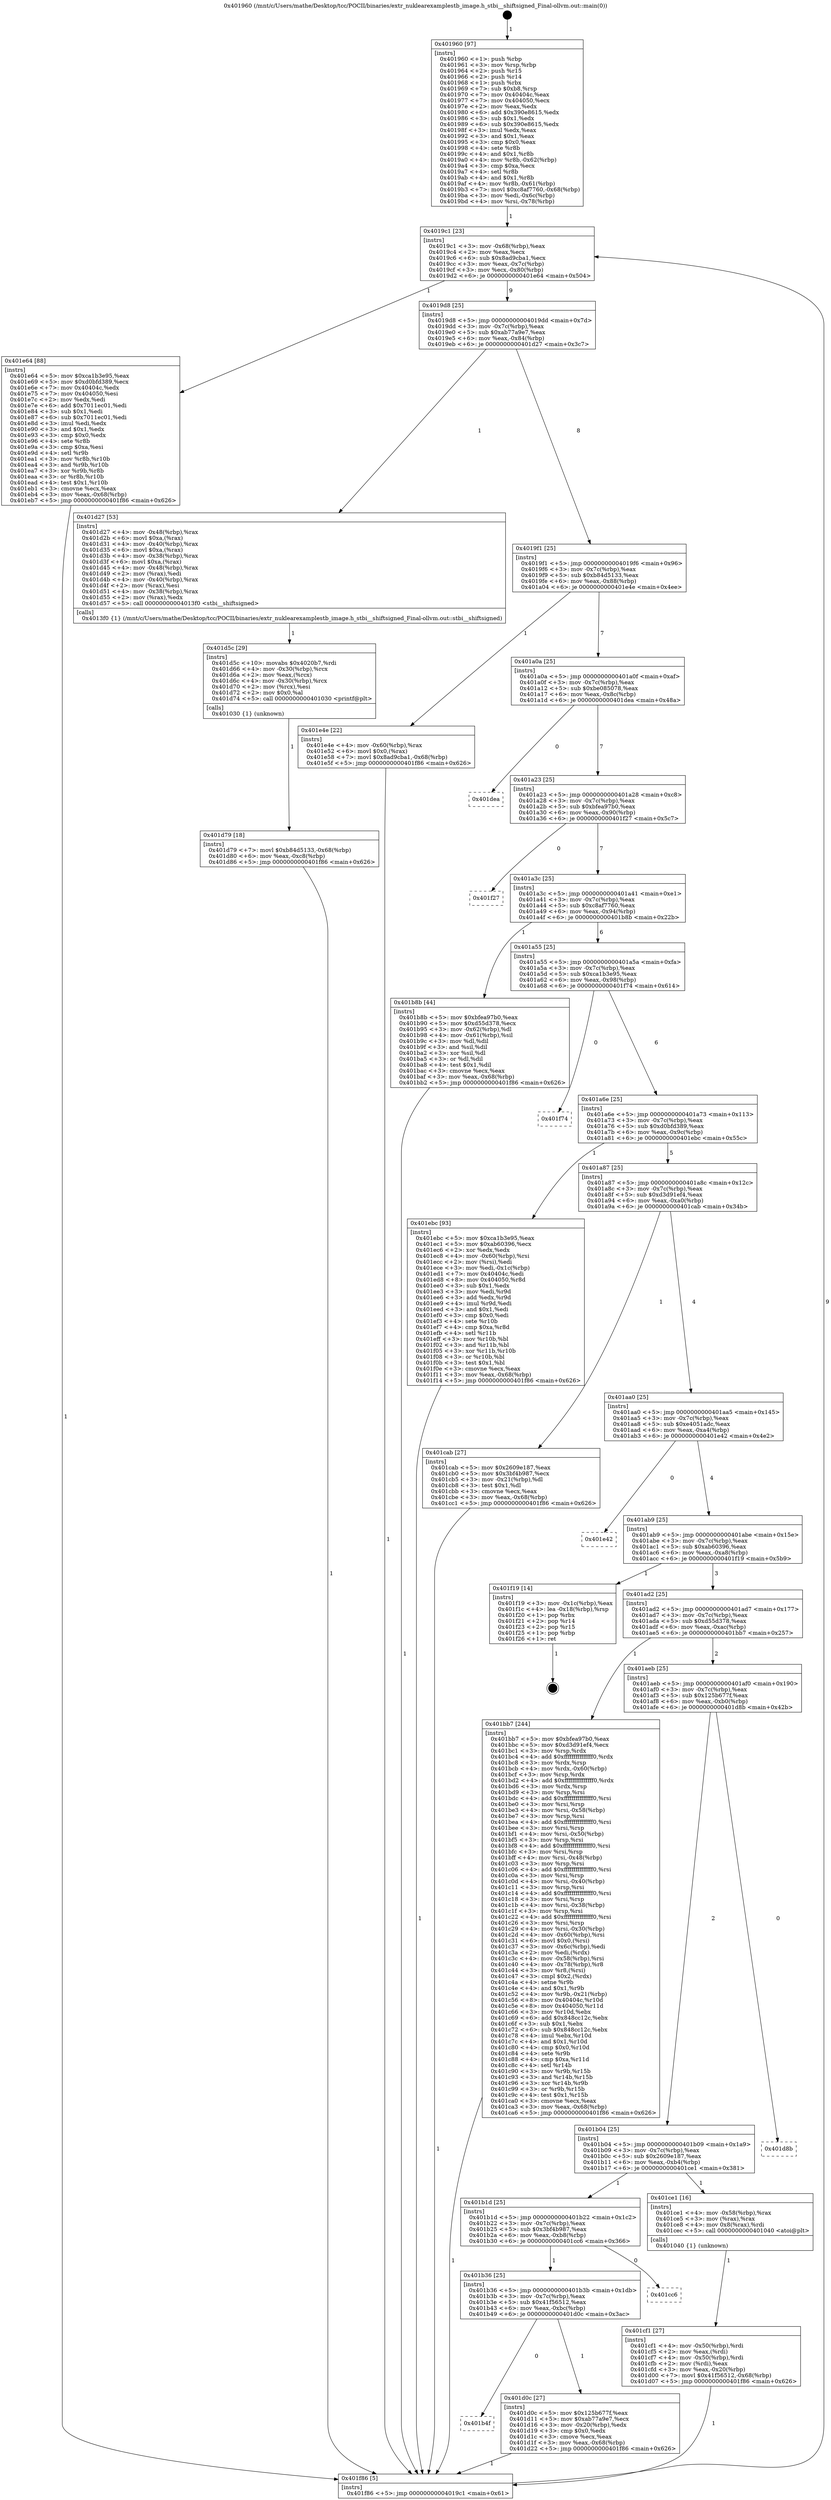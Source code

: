 digraph "0x401960" {
  label = "0x401960 (/mnt/c/Users/mathe/Desktop/tcc/POCII/binaries/extr_nuklearexamplestb_image.h_stbi__shiftsigned_Final-ollvm.out::main(0))"
  labelloc = "t"
  node[shape=record]

  Entry [label="",width=0.3,height=0.3,shape=circle,fillcolor=black,style=filled]
  "0x4019c1" [label="{
     0x4019c1 [23]\l
     | [instrs]\l
     &nbsp;&nbsp;0x4019c1 \<+3\>: mov -0x68(%rbp),%eax\l
     &nbsp;&nbsp;0x4019c4 \<+2\>: mov %eax,%ecx\l
     &nbsp;&nbsp;0x4019c6 \<+6\>: sub $0x8ad9cba1,%ecx\l
     &nbsp;&nbsp;0x4019cc \<+3\>: mov %eax,-0x7c(%rbp)\l
     &nbsp;&nbsp;0x4019cf \<+3\>: mov %ecx,-0x80(%rbp)\l
     &nbsp;&nbsp;0x4019d2 \<+6\>: je 0000000000401e64 \<main+0x504\>\l
  }"]
  "0x401e64" [label="{
     0x401e64 [88]\l
     | [instrs]\l
     &nbsp;&nbsp;0x401e64 \<+5\>: mov $0xca1b3e95,%eax\l
     &nbsp;&nbsp;0x401e69 \<+5\>: mov $0xd0bfd389,%ecx\l
     &nbsp;&nbsp;0x401e6e \<+7\>: mov 0x40404c,%edx\l
     &nbsp;&nbsp;0x401e75 \<+7\>: mov 0x404050,%esi\l
     &nbsp;&nbsp;0x401e7c \<+2\>: mov %edx,%edi\l
     &nbsp;&nbsp;0x401e7e \<+6\>: add $0x7011ec01,%edi\l
     &nbsp;&nbsp;0x401e84 \<+3\>: sub $0x1,%edi\l
     &nbsp;&nbsp;0x401e87 \<+6\>: sub $0x7011ec01,%edi\l
     &nbsp;&nbsp;0x401e8d \<+3\>: imul %edi,%edx\l
     &nbsp;&nbsp;0x401e90 \<+3\>: and $0x1,%edx\l
     &nbsp;&nbsp;0x401e93 \<+3\>: cmp $0x0,%edx\l
     &nbsp;&nbsp;0x401e96 \<+4\>: sete %r8b\l
     &nbsp;&nbsp;0x401e9a \<+3\>: cmp $0xa,%esi\l
     &nbsp;&nbsp;0x401e9d \<+4\>: setl %r9b\l
     &nbsp;&nbsp;0x401ea1 \<+3\>: mov %r8b,%r10b\l
     &nbsp;&nbsp;0x401ea4 \<+3\>: and %r9b,%r10b\l
     &nbsp;&nbsp;0x401ea7 \<+3\>: xor %r9b,%r8b\l
     &nbsp;&nbsp;0x401eaa \<+3\>: or %r8b,%r10b\l
     &nbsp;&nbsp;0x401ead \<+4\>: test $0x1,%r10b\l
     &nbsp;&nbsp;0x401eb1 \<+3\>: cmovne %ecx,%eax\l
     &nbsp;&nbsp;0x401eb4 \<+3\>: mov %eax,-0x68(%rbp)\l
     &nbsp;&nbsp;0x401eb7 \<+5\>: jmp 0000000000401f86 \<main+0x626\>\l
  }"]
  "0x4019d8" [label="{
     0x4019d8 [25]\l
     | [instrs]\l
     &nbsp;&nbsp;0x4019d8 \<+5\>: jmp 00000000004019dd \<main+0x7d\>\l
     &nbsp;&nbsp;0x4019dd \<+3\>: mov -0x7c(%rbp),%eax\l
     &nbsp;&nbsp;0x4019e0 \<+5\>: sub $0xab77a9e7,%eax\l
     &nbsp;&nbsp;0x4019e5 \<+6\>: mov %eax,-0x84(%rbp)\l
     &nbsp;&nbsp;0x4019eb \<+6\>: je 0000000000401d27 \<main+0x3c7\>\l
  }"]
  Exit [label="",width=0.3,height=0.3,shape=circle,fillcolor=black,style=filled,peripheries=2]
  "0x401d27" [label="{
     0x401d27 [53]\l
     | [instrs]\l
     &nbsp;&nbsp;0x401d27 \<+4\>: mov -0x48(%rbp),%rax\l
     &nbsp;&nbsp;0x401d2b \<+6\>: movl $0xa,(%rax)\l
     &nbsp;&nbsp;0x401d31 \<+4\>: mov -0x40(%rbp),%rax\l
     &nbsp;&nbsp;0x401d35 \<+6\>: movl $0xa,(%rax)\l
     &nbsp;&nbsp;0x401d3b \<+4\>: mov -0x38(%rbp),%rax\l
     &nbsp;&nbsp;0x401d3f \<+6\>: movl $0xa,(%rax)\l
     &nbsp;&nbsp;0x401d45 \<+4\>: mov -0x48(%rbp),%rax\l
     &nbsp;&nbsp;0x401d49 \<+2\>: mov (%rax),%edi\l
     &nbsp;&nbsp;0x401d4b \<+4\>: mov -0x40(%rbp),%rax\l
     &nbsp;&nbsp;0x401d4f \<+2\>: mov (%rax),%esi\l
     &nbsp;&nbsp;0x401d51 \<+4\>: mov -0x38(%rbp),%rax\l
     &nbsp;&nbsp;0x401d55 \<+2\>: mov (%rax),%edx\l
     &nbsp;&nbsp;0x401d57 \<+5\>: call 00000000004013f0 \<stbi__shiftsigned\>\l
     | [calls]\l
     &nbsp;&nbsp;0x4013f0 \{1\} (/mnt/c/Users/mathe/Desktop/tcc/POCII/binaries/extr_nuklearexamplestb_image.h_stbi__shiftsigned_Final-ollvm.out::stbi__shiftsigned)\l
  }"]
  "0x4019f1" [label="{
     0x4019f1 [25]\l
     | [instrs]\l
     &nbsp;&nbsp;0x4019f1 \<+5\>: jmp 00000000004019f6 \<main+0x96\>\l
     &nbsp;&nbsp;0x4019f6 \<+3\>: mov -0x7c(%rbp),%eax\l
     &nbsp;&nbsp;0x4019f9 \<+5\>: sub $0xb84d5133,%eax\l
     &nbsp;&nbsp;0x4019fe \<+6\>: mov %eax,-0x88(%rbp)\l
     &nbsp;&nbsp;0x401a04 \<+6\>: je 0000000000401e4e \<main+0x4ee\>\l
  }"]
  "0x401d79" [label="{
     0x401d79 [18]\l
     | [instrs]\l
     &nbsp;&nbsp;0x401d79 \<+7\>: movl $0xb84d5133,-0x68(%rbp)\l
     &nbsp;&nbsp;0x401d80 \<+6\>: mov %eax,-0xc8(%rbp)\l
     &nbsp;&nbsp;0x401d86 \<+5\>: jmp 0000000000401f86 \<main+0x626\>\l
  }"]
  "0x401e4e" [label="{
     0x401e4e [22]\l
     | [instrs]\l
     &nbsp;&nbsp;0x401e4e \<+4\>: mov -0x60(%rbp),%rax\l
     &nbsp;&nbsp;0x401e52 \<+6\>: movl $0x0,(%rax)\l
     &nbsp;&nbsp;0x401e58 \<+7\>: movl $0x8ad9cba1,-0x68(%rbp)\l
     &nbsp;&nbsp;0x401e5f \<+5\>: jmp 0000000000401f86 \<main+0x626\>\l
  }"]
  "0x401a0a" [label="{
     0x401a0a [25]\l
     | [instrs]\l
     &nbsp;&nbsp;0x401a0a \<+5\>: jmp 0000000000401a0f \<main+0xaf\>\l
     &nbsp;&nbsp;0x401a0f \<+3\>: mov -0x7c(%rbp),%eax\l
     &nbsp;&nbsp;0x401a12 \<+5\>: sub $0xbe085078,%eax\l
     &nbsp;&nbsp;0x401a17 \<+6\>: mov %eax,-0x8c(%rbp)\l
     &nbsp;&nbsp;0x401a1d \<+6\>: je 0000000000401dea \<main+0x48a\>\l
  }"]
  "0x401d5c" [label="{
     0x401d5c [29]\l
     | [instrs]\l
     &nbsp;&nbsp;0x401d5c \<+10\>: movabs $0x4020b7,%rdi\l
     &nbsp;&nbsp;0x401d66 \<+4\>: mov -0x30(%rbp),%rcx\l
     &nbsp;&nbsp;0x401d6a \<+2\>: mov %eax,(%rcx)\l
     &nbsp;&nbsp;0x401d6c \<+4\>: mov -0x30(%rbp),%rcx\l
     &nbsp;&nbsp;0x401d70 \<+2\>: mov (%rcx),%esi\l
     &nbsp;&nbsp;0x401d72 \<+2\>: mov $0x0,%al\l
     &nbsp;&nbsp;0x401d74 \<+5\>: call 0000000000401030 \<printf@plt\>\l
     | [calls]\l
     &nbsp;&nbsp;0x401030 \{1\} (unknown)\l
  }"]
  "0x401dea" [label="{
     0x401dea\l
  }", style=dashed]
  "0x401a23" [label="{
     0x401a23 [25]\l
     | [instrs]\l
     &nbsp;&nbsp;0x401a23 \<+5\>: jmp 0000000000401a28 \<main+0xc8\>\l
     &nbsp;&nbsp;0x401a28 \<+3\>: mov -0x7c(%rbp),%eax\l
     &nbsp;&nbsp;0x401a2b \<+5\>: sub $0xbfea97b0,%eax\l
     &nbsp;&nbsp;0x401a30 \<+6\>: mov %eax,-0x90(%rbp)\l
     &nbsp;&nbsp;0x401a36 \<+6\>: je 0000000000401f27 \<main+0x5c7\>\l
  }"]
  "0x401b4f" [label="{
     0x401b4f\l
  }", style=dashed]
  "0x401f27" [label="{
     0x401f27\l
  }", style=dashed]
  "0x401a3c" [label="{
     0x401a3c [25]\l
     | [instrs]\l
     &nbsp;&nbsp;0x401a3c \<+5\>: jmp 0000000000401a41 \<main+0xe1\>\l
     &nbsp;&nbsp;0x401a41 \<+3\>: mov -0x7c(%rbp),%eax\l
     &nbsp;&nbsp;0x401a44 \<+5\>: sub $0xc8af7760,%eax\l
     &nbsp;&nbsp;0x401a49 \<+6\>: mov %eax,-0x94(%rbp)\l
     &nbsp;&nbsp;0x401a4f \<+6\>: je 0000000000401b8b \<main+0x22b\>\l
  }"]
  "0x401d0c" [label="{
     0x401d0c [27]\l
     | [instrs]\l
     &nbsp;&nbsp;0x401d0c \<+5\>: mov $0x125b677f,%eax\l
     &nbsp;&nbsp;0x401d11 \<+5\>: mov $0xab77a9e7,%ecx\l
     &nbsp;&nbsp;0x401d16 \<+3\>: mov -0x20(%rbp),%edx\l
     &nbsp;&nbsp;0x401d19 \<+3\>: cmp $0x0,%edx\l
     &nbsp;&nbsp;0x401d1c \<+3\>: cmove %ecx,%eax\l
     &nbsp;&nbsp;0x401d1f \<+3\>: mov %eax,-0x68(%rbp)\l
     &nbsp;&nbsp;0x401d22 \<+5\>: jmp 0000000000401f86 \<main+0x626\>\l
  }"]
  "0x401b8b" [label="{
     0x401b8b [44]\l
     | [instrs]\l
     &nbsp;&nbsp;0x401b8b \<+5\>: mov $0xbfea97b0,%eax\l
     &nbsp;&nbsp;0x401b90 \<+5\>: mov $0xd55d378,%ecx\l
     &nbsp;&nbsp;0x401b95 \<+3\>: mov -0x62(%rbp),%dl\l
     &nbsp;&nbsp;0x401b98 \<+4\>: mov -0x61(%rbp),%sil\l
     &nbsp;&nbsp;0x401b9c \<+3\>: mov %dl,%dil\l
     &nbsp;&nbsp;0x401b9f \<+3\>: and %sil,%dil\l
     &nbsp;&nbsp;0x401ba2 \<+3\>: xor %sil,%dl\l
     &nbsp;&nbsp;0x401ba5 \<+3\>: or %dl,%dil\l
     &nbsp;&nbsp;0x401ba8 \<+4\>: test $0x1,%dil\l
     &nbsp;&nbsp;0x401bac \<+3\>: cmovne %ecx,%eax\l
     &nbsp;&nbsp;0x401baf \<+3\>: mov %eax,-0x68(%rbp)\l
     &nbsp;&nbsp;0x401bb2 \<+5\>: jmp 0000000000401f86 \<main+0x626\>\l
  }"]
  "0x401a55" [label="{
     0x401a55 [25]\l
     | [instrs]\l
     &nbsp;&nbsp;0x401a55 \<+5\>: jmp 0000000000401a5a \<main+0xfa\>\l
     &nbsp;&nbsp;0x401a5a \<+3\>: mov -0x7c(%rbp),%eax\l
     &nbsp;&nbsp;0x401a5d \<+5\>: sub $0xca1b3e95,%eax\l
     &nbsp;&nbsp;0x401a62 \<+6\>: mov %eax,-0x98(%rbp)\l
     &nbsp;&nbsp;0x401a68 \<+6\>: je 0000000000401f74 \<main+0x614\>\l
  }"]
  "0x401f86" [label="{
     0x401f86 [5]\l
     | [instrs]\l
     &nbsp;&nbsp;0x401f86 \<+5\>: jmp 00000000004019c1 \<main+0x61\>\l
  }"]
  "0x401960" [label="{
     0x401960 [97]\l
     | [instrs]\l
     &nbsp;&nbsp;0x401960 \<+1\>: push %rbp\l
     &nbsp;&nbsp;0x401961 \<+3\>: mov %rsp,%rbp\l
     &nbsp;&nbsp;0x401964 \<+2\>: push %r15\l
     &nbsp;&nbsp;0x401966 \<+2\>: push %r14\l
     &nbsp;&nbsp;0x401968 \<+1\>: push %rbx\l
     &nbsp;&nbsp;0x401969 \<+7\>: sub $0xb8,%rsp\l
     &nbsp;&nbsp;0x401970 \<+7\>: mov 0x40404c,%eax\l
     &nbsp;&nbsp;0x401977 \<+7\>: mov 0x404050,%ecx\l
     &nbsp;&nbsp;0x40197e \<+2\>: mov %eax,%edx\l
     &nbsp;&nbsp;0x401980 \<+6\>: add $0x390e8615,%edx\l
     &nbsp;&nbsp;0x401986 \<+3\>: sub $0x1,%edx\l
     &nbsp;&nbsp;0x401989 \<+6\>: sub $0x390e8615,%edx\l
     &nbsp;&nbsp;0x40198f \<+3\>: imul %edx,%eax\l
     &nbsp;&nbsp;0x401992 \<+3\>: and $0x1,%eax\l
     &nbsp;&nbsp;0x401995 \<+3\>: cmp $0x0,%eax\l
     &nbsp;&nbsp;0x401998 \<+4\>: sete %r8b\l
     &nbsp;&nbsp;0x40199c \<+4\>: and $0x1,%r8b\l
     &nbsp;&nbsp;0x4019a0 \<+4\>: mov %r8b,-0x62(%rbp)\l
     &nbsp;&nbsp;0x4019a4 \<+3\>: cmp $0xa,%ecx\l
     &nbsp;&nbsp;0x4019a7 \<+4\>: setl %r8b\l
     &nbsp;&nbsp;0x4019ab \<+4\>: and $0x1,%r8b\l
     &nbsp;&nbsp;0x4019af \<+4\>: mov %r8b,-0x61(%rbp)\l
     &nbsp;&nbsp;0x4019b3 \<+7\>: movl $0xc8af7760,-0x68(%rbp)\l
     &nbsp;&nbsp;0x4019ba \<+3\>: mov %edi,-0x6c(%rbp)\l
     &nbsp;&nbsp;0x4019bd \<+4\>: mov %rsi,-0x78(%rbp)\l
  }"]
  "0x401b36" [label="{
     0x401b36 [25]\l
     | [instrs]\l
     &nbsp;&nbsp;0x401b36 \<+5\>: jmp 0000000000401b3b \<main+0x1db\>\l
     &nbsp;&nbsp;0x401b3b \<+3\>: mov -0x7c(%rbp),%eax\l
     &nbsp;&nbsp;0x401b3e \<+5\>: sub $0x41f56512,%eax\l
     &nbsp;&nbsp;0x401b43 \<+6\>: mov %eax,-0xbc(%rbp)\l
     &nbsp;&nbsp;0x401b49 \<+6\>: je 0000000000401d0c \<main+0x3ac\>\l
  }"]
  "0x401f74" [label="{
     0x401f74\l
  }", style=dashed]
  "0x401a6e" [label="{
     0x401a6e [25]\l
     | [instrs]\l
     &nbsp;&nbsp;0x401a6e \<+5\>: jmp 0000000000401a73 \<main+0x113\>\l
     &nbsp;&nbsp;0x401a73 \<+3\>: mov -0x7c(%rbp),%eax\l
     &nbsp;&nbsp;0x401a76 \<+5\>: sub $0xd0bfd389,%eax\l
     &nbsp;&nbsp;0x401a7b \<+6\>: mov %eax,-0x9c(%rbp)\l
     &nbsp;&nbsp;0x401a81 \<+6\>: je 0000000000401ebc \<main+0x55c\>\l
  }"]
  "0x401cc6" [label="{
     0x401cc6\l
  }", style=dashed]
  "0x401ebc" [label="{
     0x401ebc [93]\l
     | [instrs]\l
     &nbsp;&nbsp;0x401ebc \<+5\>: mov $0xca1b3e95,%eax\l
     &nbsp;&nbsp;0x401ec1 \<+5\>: mov $0xab60396,%ecx\l
     &nbsp;&nbsp;0x401ec6 \<+2\>: xor %edx,%edx\l
     &nbsp;&nbsp;0x401ec8 \<+4\>: mov -0x60(%rbp),%rsi\l
     &nbsp;&nbsp;0x401ecc \<+2\>: mov (%rsi),%edi\l
     &nbsp;&nbsp;0x401ece \<+3\>: mov %edi,-0x1c(%rbp)\l
     &nbsp;&nbsp;0x401ed1 \<+7\>: mov 0x40404c,%edi\l
     &nbsp;&nbsp;0x401ed8 \<+8\>: mov 0x404050,%r8d\l
     &nbsp;&nbsp;0x401ee0 \<+3\>: sub $0x1,%edx\l
     &nbsp;&nbsp;0x401ee3 \<+3\>: mov %edi,%r9d\l
     &nbsp;&nbsp;0x401ee6 \<+3\>: add %edx,%r9d\l
     &nbsp;&nbsp;0x401ee9 \<+4\>: imul %r9d,%edi\l
     &nbsp;&nbsp;0x401eed \<+3\>: and $0x1,%edi\l
     &nbsp;&nbsp;0x401ef0 \<+3\>: cmp $0x0,%edi\l
     &nbsp;&nbsp;0x401ef3 \<+4\>: sete %r10b\l
     &nbsp;&nbsp;0x401ef7 \<+4\>: cmp $0xa,%r8d\l
     &nbsp;&nbsp;0x401efb \<+4\>: setl %r11b\l
     &nbsp;&nbsp;0x401eff \<+3\>: mov %r10b,%bl\l
     &nbsp;&nbsp;0x401f02 \<+3\>: and %r11b,%bl\l
     &nbsp;&nbsp;0x401f05 \<+3\>: xor %r11b,%r10b\l
     &nbsp;&nbsp;0x401f08 \<+3\>: or %r10b,%bl\l
     &nbsp;&nbsp;0x401f0b \<+3\>: test $0x1,%bl\l
     &nbsp;&nbsp;0x401f0e \<+3\>: cmovne %ecx,%eax\l
     &nbsp;&nbsp;0x401f11 \<+3\>: mov %eax,-0x68(%rbp)\l
     &nbsp;&nbsp;0x401f14 \<+5\>: jmp 0000000000401f86 \<main+0x626\>\l
  }"]
  "0x401a87" [label="{
     0x401a87 [25]\l
     | [instrs]\l
     &nbsp;&nbsp;0x401a87 \<+5\>: jmp 0000000000401a8c \<main+0x12c\>\l
     &nbsp;&nbsp;0x401a8c \<+3\>: mov -0x7c(%rbp),%eax\l
     &nbsp;&nbsp;0x401a8f \<+5\>: sub $0xd3d91ef4,%eax\l
     &nbsp;&nbsp;0x401a94 \<+6\>: mov %eax,-0xa0(%rbp)\l
     &nbsp;&nbsp;0x401a9a \<+6\>: je 0000000000401cab \<main+0x34b\>\l
  }"]
  "0x401cf1" [label="{
     0x401cf1 [27]\l
     | [instrs]\l
     &nbsp;&nbsp;0x401cf1 \<+4\>: mov -0x50(%rbp),%rdi\l
     &nbsp;&nbsp;0x401cf5 \<+2\>: mov %eax,(%rdi)\l
     &nbsp;&nbsp;0x401cf7 \<+4\>: mov -0x50(%rbp),%rdi\l
     &nbsp;&nbsp;0x401cfb \<+2\>: mov (%rdi),%eax\l
     &nbsp;&nbsp;0x401cfd \<+3\>: mov %eax,-0x20(%rbp)\l
     &nbsp;&nbsp;0x401d00 \<+7\>: movl $0x41f56512,-0x68(%rbp)\l
     &nbsp;&nbsp;0x401d07 \<+5\>: jmp 0000000000401f86 \<main+0x626\>\l
  }"]
  "0x401cab" [label="{
     0x401cab [27]\l
     | [instrs]\l
     &nbsp;&nbsp;0x401cab \<+5\>: mov $0x2609e187,%eax\l
     &nbsp;&nbsp;0x401cb0 \<+5\>: mov $0x3bf4b987,%ecx\l
     &nbsp;&nbsp;0x401cb5 \<+3\>: mov -0x21(%rbp),%dl\l
     &nbsp;&nbsp;0x401cb8 \<+3\>: test $0x1,%dl\l
     &nbsp;&nbsp;0x401cbb \<+3\>: cmovne %ecx,%eax\l
     &nbsp;&nbsp;0x401cbe \<+3\>: mov %eax,-0x68(%rbp)\l
     &nbsp;&nbsp;0x401cc1 \<+5\>: jmp 0000000000401f86 \<main+0x626\>\l
  }"]
  "0x401aa0" [label="{
     0x401aa0 [25]\l
     | [instrs]\l
     &nbsp;&nbsp;0x401aa0 \<+5\>: jmp 0000000000401aa5 \<main+0x145\>\l
     &nbsp;&nbsp;0x401aa5 \<+3\>: mov -0x7c(%rbp),%eax\l
     &nbsp;&nbsp;0x401aa8 \<+5\>: sub $0xe4051adc,%eax\l
     &nbsp;&nbsp;0x401aad \<+6\>: mov %eax,-0xa4(%rbp)\l
     &nbsp;&nbsp;0x401ab3 \<+6\>: je 0000000000401e42 \<main+0x4e2\>\l
  }"]
  "0x401b1d" [label="{
     0x401b1d [25]\l
     | [instrs]\l
     &nbsp;&nbsp;0x401b1d \<+5\>: jmp 0000000000401b22 \<main+0x1c2\>\l
     &nbsp;&nbsp;0x401b22 \<+3\>: mov -0x7c(%rbp),%eax\l
     &nbsp;&nbsp;0x401b25 \<+5\>: sub $0x3bf4b987,%eax\l
     &nbsp;&nbsp;0x401b2a \<+6\>: mov %eax,-0xb8(%rbp)\l
     &nbsp;&nbsp;0x401b30 \<+6\>: je 0000000000401cc6 \<main+0x366\>\l
  }"]
  "0x401e42" [label="{
     0x401e42\l
  }", style=dashed]
  "0x401ab9" [label="{
     0x401ab9 [25]\l
     | [instrs]\l
     &nbsp;&nbsp;0x401ab9 \<+5\>: jmp 0000000000401abe \<main+0x15e\>\l
     &nbsp;&nbsp;0x401abe \<+3\>: mov -0x7c(%rbp),%eax\l
     &nbsp;&nbsp;0x401ac1 \<+5\>: sub $0xab60396,%eax\l
     &nbsp;&nbsp;0x401ac6 \<+6\>: mov %eax,-0xa8(%rbp)\l
     &nbsp;&nbsp;0x401acc \<+6\>: je 0000000000401f19 \<main+0x5b9\>\l
  }"]
  "0x401ce1" [label="{
     0x401ce1 [16]\l
     | [instrs]\l
     &nbsp;&nbsp;0x401ce1 \<+4\>: mov -0x58(%rbp),%rax\l
     &nbsp;&nbsp;0x401ce5 \<+3\>: mov (%rax),%rax\l
     &nbsp;&nbsp;0x401ce8 \<+4\>: mov 0x8(%rax),%rdi\l
     &nbsp;&nbsp;0x401cec \<+5\>: call 0000000000401040 \<atoi@plt\>\l
     | [calls]\l
     &nbsp;&nbsp;0x401040 \{1\} (unknown)\l
  }"]
  "0x401f19" [label="{
     0x401f19 [14]\l
     | [instrs]\l
     &nbsp;&nbsp;0x401f19 \<+3\>: mov -0x1c(%rbp),%eax\l
     &nbsp;&nbsp;0x401f1c \<+4\>: lea -0x18(%rbp),%rsp\l
     &nbsp;&nbsp;0x401f20 \<+1\>: pop %rbx\l
     &nbsp;&nbsp;0x401f21 \<+2\>: pop %r14\l
     &nbsp;&nbsp;0x401f23 \<+2\>: pop %r15\l
     &nbsp;&nbsp;0x401f25 \<+1\>: pop %rbp\l
     &nbsp;&nbsp;0x401f26 \<+1\>: ret\l
  }"]
  "0x401ad2" [label="{
     0x401ad2 [25]\l
     | [instrs]\l
     &nbsp;&nbsp;0x401ad2 \<+5\>: jmp 0000000000401ad7 \<main+0x177\>\l
     &nbsp;&nbsp;0x401ad7 \<+3\>: mov -0x7c(%rbp),%eax\l
     &nbsp;&nbsp;0x401ada \<+5\>: sub $0xd55d378,%eax\l
     &nbsp;&nbsp;0x401adf \<+6\>: mov %eax,-0xac(%rbp)\l
     &nbsp;&nbsp;0x401ae5 \<+6\>: je 0000000000401bb7 \<main+0x257\>\l
  }"]
  "0x401b04" [label="{
     0x401b04 [25]\l
     | [instrs]\l
     &nbsp;&nbsp;0x401b04 \<+5\>: jmp 0000000000401b09 \<main+0x1a9\>\l
     &nbsp;&nbsp;0x401b09 \<+3\>: mov -0x7c(%rbp),%eax\l
     &nbsp;&nbsp;0x401b0c \<+5\>: sub $0x2609e187,%eax\l
     &nbsp;&nbsp;0x401b11 \<+6\>: mov %eax,-0xb4(%rbp)\l
     &nbsp;&nbsp;0x401b17 \<+6\>: je 0000000000401ce1 \<main+0x381\>\l
  }"]
  "0x401bb7" [label="{
     0x401bb7 [244]\l
     | [instrs]\l
     &nbsp;&nbsp;0x401bb7 \<+5\>: mov $0xbfea97b0,%eax\l
     &nbsp;&nbsp;0x401bbc \<+5\>: mov $0xd3d91ef4,%ecx\l
     &nbsp;&nbsp;0x401bc1 \<+3\>: mov %rsp,%rdx\l
     &nbsp;&nbsp;0x401bc4 \<+4\>: add $0xfffffffffffffff0,%rdx\l
     &nbsp;&nbsp;0x401bc8 \<+3\>: mov %rdx,%rsp\l
     &nbsp;&nbsp;0x401bcb \<+4\>: mov %rdx,-0x60(%rbp)\l
     &nbsp;&nbsp;0x401bcf \<+3\>: mov %rsp,%rdx\l
     &nbsp;&nbsp;0x401bd2 \<+4\>: add $0xfffffffffffffff0,%rdx\l
     &nbsp;&nbsp;0x401bd6 \<+3\>: mov %rdx,%rsp\l
     &nbsp;&nbsp;0x401bd9 \<+3\>: mov %rsp,%rsi\l
     &nbsp;&nbsp;0x401bdc \<+4\>: add $0xfffffffffffffff0,%rsi\l
     &nbsp;&nbsp;0x401be0 \<+3\>: mov %rsi,%rsp\l
     &nbsp;&nbsp;0x401be3 \<+4\>: mov %rsi,-0x58(%rbp)\l
     &nbsp;&nbsp;0x401be7 \<+3\>: mov %rsp,%rsi\l
     &nbsp;&nbsp;0x401bea \<+4\>: add $0xfffffffffffffff0,%rsi\l
     &nbsp;&nbsp;0x401bee \<+3\>: mov %rsi,%rsp\l
     &nbsp;&nbsp;0x401bf1 \<+4\>: mov %rsi,-0x50(%rbp)\l
     &nbsp;&nbsp;0x401bf5 \<+3\>: mov %rsp,%rsi\l
     &nbsp;&nbsp;0x401bf8 \<+4\>: add $0xfffffffffffffff0,%rsi\l
     &nbsp;&nbsp;0x401bfc \<+3\>: mov %rsi,%rsp\l
     &nbsp;&nbsp;0x401bff \<+4\>: mov %rsi,-0x48(%rbp)\l
     &nbsp;&nbsp;0x401c03 \<+3\>: mov %rsp,%rsi\l
     &nbsp;&nbsp;0x401c06 \<+4\>: add $0xfffffffffffffff0,%rsi\l
     &nbsp;&nbsp;0x401c0a \<+3\>: mov %rsi,%rsp\l
     &nbsp;&nbsp;0x401c0d \<+4\>: mov %rsi,-0x40(%rbp)\l
     &nbsp;&nbsp;0x401c11 \<+3\>: mov %rsp,%rsi\l
     &nbsp;&nbsp;0x401c14 \<+4\>: add $0xfffffffffffffff0,%rsi\l
     &nbsp;&nbsp;0x401c18 \<+3\>: mov %rsi,%rsp\l
     &nbsp;&nbsp;0x401c1b \<+4\>: mov %rsi,-0x38(%rbp)\l
     &nbsp;&nbsp;0x401c1f \<+3\>: mov %rsp,%rsi\l
     &nbsp;&nbsp;0x401c22 \<+4\>: add $0xfffffffffffffff0,%rsi\l
     &nbsp;&nbsp;0x401c26 \<+3\>: mov %rsi,%rsp\l
     &nbsp;&nbsp;0x401c29 \<+4\>: mov %rsi,-0x30(%rbp)\l
     &nbsp;&nbsp;0x401c2d \<+4\>: mov -0x60(%rbp),%rsi\l
     &nbsp;&nbsp;0x401c31 \<+6\>: movl $0x0,(%rsi)\l
     &nbsp;&nbsp;0x401c37 \<+3\>: mov -0x6c(%rbp),%edi\l
     &nbsp;&nbsp;0x401c3a \<+2\>: mov %edi,(%rdx)\l
     &nbsp;&nbsp;0x401c3c \<+4\>: mov -0x58(%rbp),%rsi\l
     &nbsp;&nbsp;0x401c40 \<+4\>: mov -0x78(%rbp),%r8\l
     &nbsp;&nbsp;0x401c44 \<+3\>: mov %r8,(%rsi)\l
     &nbsp;&nbsp;0x401c47 \<+3\>: cmpl $0x2,(%rdx)\l
     &nbsp;&nbsp;0x401c4a \<+4\>: setne %r9b\l
     &nbsp;&nbsp;0x401c4e \<+4\>: and $0x1,%r9b\l
     &nbsp;&nbsp;0x401c52 \<+4\>: mov %r9b,-0x21(%rbp)\l
     &nbsp;&nbsp;0x401c56 \<+8\>: mov 0x40404c,%r10d\l
     &nbsp;&nbsp;0x401c5e \<+8\>: mov 0x404050,%r11d\l
     &nbsp;&nbsp;0x401c66 \<+3\>: mov %r10d,%ebx\l
     &nbsp;&nbsp;0x401c69 \<+6\>: add $0x848cc12c,%ebx\l
     &nbsp;&nbsp;0x401c6f \<+3\>: sub $0x1,%ebx\l
     &nbsp;&nbsp;0x401c72 \<+6\>: sub $0x848cc12c,%ebx\l
     &nbsp;&nbsp;0x401c78 \<+4\>: imul %ebx,%r10d\l
     &nbsp;&nbsp;0x401c7c \<+4\>: and $0x1,%r10d\l
     &nbsp;&nbsp;0x401c80 \<+4\>: cmp $0x0,%r10d\l
     &nbsp;&nbsp;0x401c84 \<+4\>: sete %r9b\l
     &nbsp;&nbsp;0x401c88 \<+4\>: cmp $0xa,%r11d\l
     &nbsp;&nbsp;0x401c8c \<+4\>: setl %r14b\l
     &nbsp;&nbsp;0x401c90 \<+3\>: mov %r9b,%r15b\l
     &nbsp;&nbsp;0x401c93 \<+3\>: and %r14b,%r15b\l
     &nbsp;&nbsp;0x401c96 \<+3\>: xor %r14b,%r9b\l
     &nbsp;&nbsp;0x401c99 \<+3\>: or %r9b,%r15b\l
     &nbsp;&nbsp;0x401c9c \<+4\>: test $0x1,%r15b\l
     &nbsp;&nbsp;0x401ca0 \<+3\>: cmovne %ecx,%eax\l
     &nbsp;&nbsp;0x401ca3 \<+3\>: mov %eax,-0x68(%rbp)\l
     &nbsp;&nbsp;0x401ca6 \<+5\>: jmp 0000000000401f86 \<main+0x626\>\l
  }"]
  "0x401aeb" [label="{
     0x401aeb [25]\l
     | [instrs]\l
     &nbsp;&nbsp;0x401aeb \<+5\>: jmp 0000000000401af0 \<main+0x190\>\l
     &nbsp;&nbsp;0x401af0 \<+3\>: mov -0x7c(%rbp),%eax\l
     &nbsp;&nbsp;0x401af3 \<+5\>: sub $0x125b677f,%eax\l
     &nbsp;&nbsp;0x401af8 \<+6\>: mov %eax,-0xb0(%rbp)\l
     &nbsp;&nbsp;0x401afe \<+6\>: je 0000000000401d8b \<main+0x42b\>\l
  }"]
  "0x401d8b" [label="{
     0x401d8b\l
  }", style=dashed]
  Entry -> "0x401960" [label=" 1"]
  "0x4019c1" -> "0x401e64" [label=" 1"]
  "0x4019c1" -> "0x4019d8" [label=" 9"]
  "0x401f19" -> Exit [label=" 1"]
  "0x4019d8" -> "0x401d27" [label=" 1"]
  "0x4019d8" -> "0x4019f1" [label=" 8"]
  "0x401ebc" -> "0x401f86" [label=" 1"]
  "0x4019f1" -> "0x401e4e" [label=" 1"]
  "0x4019f1" -> "0x401a0a" [label=" 7"]
  "0x401e64" -> "0x401f86" [label=" 1"]
  "0x401a0a" -> "0x401dea" [label=" 0"]
  "0x401a0a" -> "0x401a23" [label=" 7"]
  "0x401e4e" -> "0x401f86" [label=" 1"]
  "0x401a23" -> "0x401f27" [label=" 0"]
  "0x401a23" -> "0x401a3c" [label=" 7"]
  "0x401d79" -> "0x401f86" [label=" 1"]
  "0x401a3c" -> "0x401b8b" [label=" 1"]
  "0x401a3c" -> "0x401a55" [label=" 6"]
  "0x401b8b" -> "0x401f86" [label=" 1"]
  "0x401960" -> "0x4019c1" [label=" 1"]
  "0x401f86" -> "0x4019c1" [label=" 9"]
  "0x401d5c" -> "0x401d79" [label=" 1"]
  "0x401a55" -> "0x401f74" [label=" 0"]
  "0x401a55" -> "0x401a6e" [label=" 6"]
  "0x401d0c" -> "0x401f86" [label=" 1"]
  "0x401a6e" -> "0x401ebc" [label=" 1"]
  "0x401a6e" -> "0x401a87" [label=" 5"]
  "0x401b36" -> "0x401b4f" [label=" 0"]
  "0x401a87" -> "0x401cab" [label=" 1"]
  "0x401a87" -> "0x401aa0" [label=" 4"]
  "0x401d27" -> "0x401d5c" [label=" 1"]
  "0x401aa0" -> "0x401e42" [label=" 0"]
  "0x401aa0" -> "0x401ab9" [label=" 4"]
  "0x401b1d" -> "0x401b36" [label=" 1"]
  "0x401ab9" -> "0x401f19" [label=" 1"]
  "0x401ab9" -> "0x401ad2" [label=" 3"]
  "0x401b1d" -> "0x401cc6" [label=" 0"]
  "0x401ad2" -> "0x401bb7" [label=" 1"]
  "0x401ad2" -> "0x401aeb" [label=" 2"]
  "0x401cf1" -> "0x401f86" [label=" 1"]
  "0x401bb7" -> "0x401f86" [label=" 1"]
  "0x401cab" -> "0x401f86" [label=" 1"]
  "0x401ce1" -> "0x401cf1" [label=" 1"]
  "0x401aeb" -> "0x401d8b" [label=" 0"]
  "0x401aeb" -> "0x401b04" [label=" 2"]
  "0x401b36" -> "0x401d0c" [label=" 1"]
  "0x401b04" -> "0x401ce1" [label=" 1"]
  "0x401b04" -> "0x401b1d" [label=" 1"]
}
